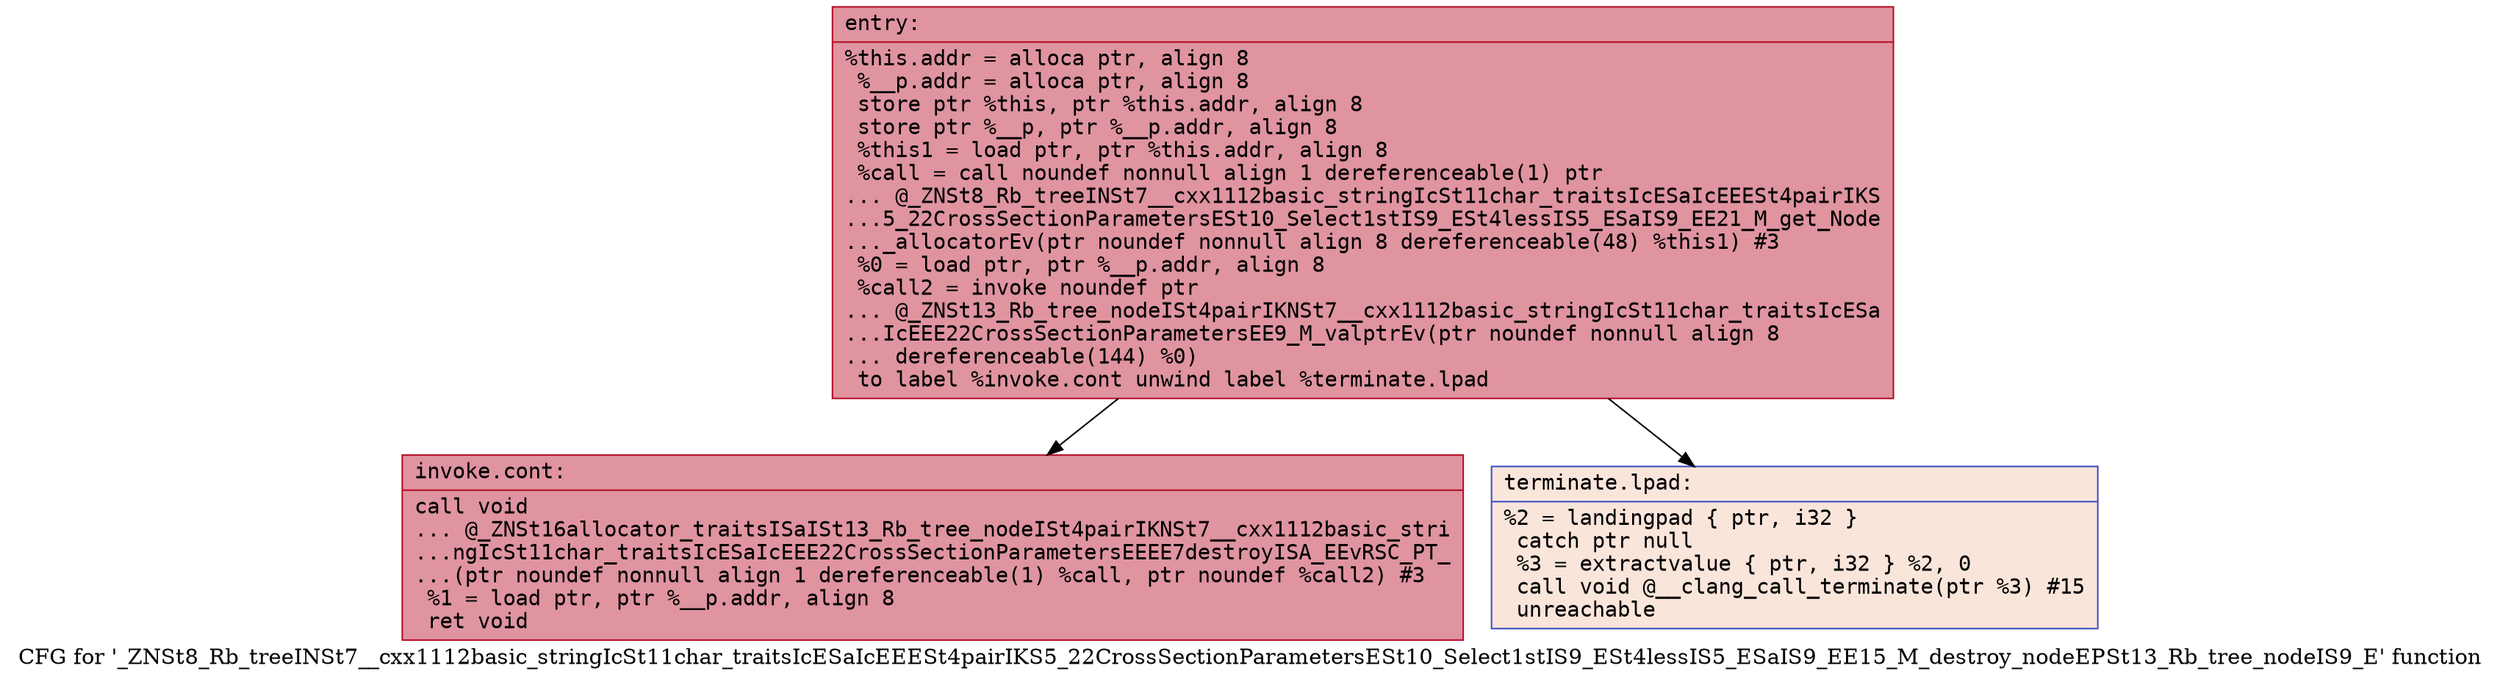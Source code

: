 digraph "CFG for '_ZNSt8_Rb_treeINSt7__cxx1112basic_stringIcSt11char_traitsIcESaIcEEESt4pairIKS5_22CrossSectionParametersESt10_Select1stIS9_ESt4lessIS5_ESaIS9_EE15_M_destroy_nodeEPSt13_Rb_tree_nodeIS9_E' function" {
	label="CFG for '_ZNSt8_Rb_treeINSt7__cxx1112basic_stringIcSt11char_traitsIcESaIcEEESt4pairIKS5_22CrossSectionParametersESt10_Select1stIS9_ESt4lessIS5_ESaIS9_EE15_M_destroy_nodeEPSt13_Rb_tree_nodeIS9_E' function";

	Node0x562c4e4bd120 [shape=record,color="#b70d28ff", style=filled, fillcolor="#b70d2870" fontname="Courier",label="{entry:\l|  %this.addr = alloca ptr, align 8\l  %__p.addr = alloca ptr, align 8\l  store ptr %this, ptr %this.addr, align 8\l  store ptr %__p, ptr %__p.addr, align 8\l  %this1 = load ptr, ptr %this.addr, align 8\l  %call = call noundef nonnull align 1 dereferenceable(1) ptr\l... @_ZNSt8_Rb_treeINSt7__cxx1112basic_stringIcSt11char_traitsIcESaIcEEESt4pairIKS\l...5_22CrossSectionParametersESt10_Select1stIS9_ESt4lessIS5_ESaIS9_EE21_M_get_Node\l..._allocatorEv(ptr noundef nonnull align 8 dereferenceable(48) %this1) #3\l  %0 = load ptr, ptr %__p.addr, align 8\l  %call2 = invoke noundef ptr\l... @_ZNSt13_Rb_tree_nodeISt4pairIKNSt7__cxx1112basic_stringIcSt11char_traitsIcESa\l...IcEEE22CrossSectionParametersEE9_M_valptrEv(ptr noundef nonnull align 8\l... dereferenceable(144) %0)\l          to label %invoke.cont unwind label %terminate.lpad\l}"];
	Node0x562c4e4bd120 -> Node0x562c4e4bd760[tooltip="entry -> invoke.cont\nProbability 100.00%" ];
	Node0x562c4e4bd120 -> Node0x562c4e4bd7e0[tooltip="entry -> terminate.lpad\nProbability 0.00%" ];
	Node0x562c4e4bd760 [shape=record,color="#b70d28ff", style=filled, fillcolor="#b70d2870" fontname="Courier",label="{invoke.cont:\l|  call void\l... @_ZNSt16allocator_traitsISaISt13_Rb_tree_nodeISt4pairIKNSt7__cxx1112basic_stri\l...ngIcSt11char_traitsIcESaIcEEE22CrossSectionParametersEEEE7destroyISA_EEvRSC_PT_\l...(ptr noundef nonnull align 1 dereferenceable(1) %call, ptr noundef %call2) #3\l  %1 = load ptr, ptr %__p.addr, align 8\l  ret void\l}"];
	Node0x562c4e4bd7e0 [shape=record,color="#3d50c3ff", style=filled, fillcolor="#f4c5ad70" fontname="Courier",label="{terminate.lpad:\l|  %2 = landingpad \{ ptr, i32 \}\l          catch ptr null\l  %3 = extractvalue \{ ptr, i32 \} %2, 0\l  call void @__clang_call_terminate(ptr %3) #15\l  unreachable\l}"];
}
